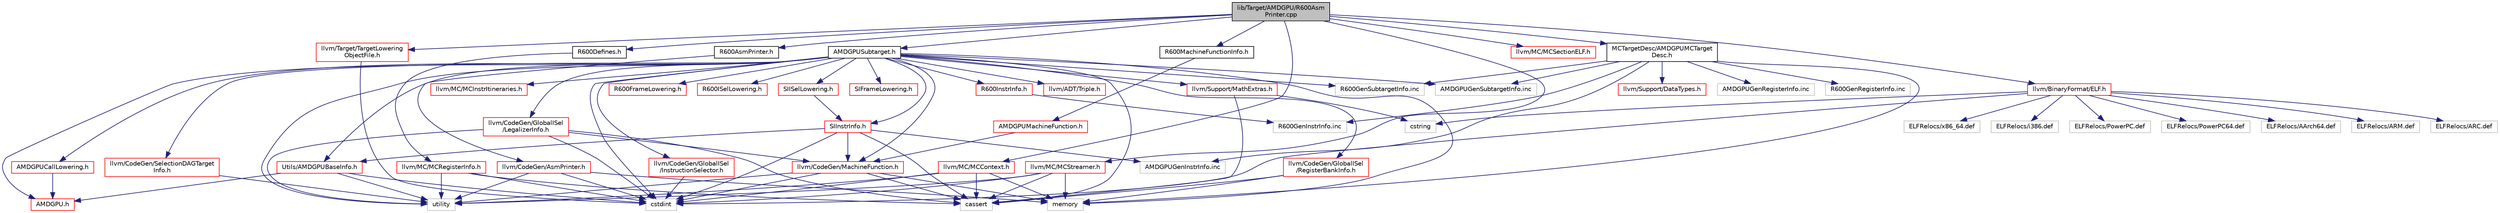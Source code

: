 digraph "lib/Target/AMDGPU/R600AsmPrinter.cpp"
{
 // LATEX_PDF_SIZE
  bgcolor="transparent";
  edge [fontname="Helvetica",fontsize="10",labelfontname="Helvetica",labelfontsize="10"];
  node [fontname="Helvetica",fontsize="10",shape="box"];
  Node1 [label="lib/Target/AMDGPU/R600Asm\lPrinter.cpp",height=0.2,width=0.4,color="black", fillcolor="grey75", style="filled", fontcolor="black",tooltip="The R600AsmPrinter is used to print both assembly string and also binary code."];
  Node1 -> Node2 [color="midnightblue",fontsize="10",style="solid",fontname="Helvetica"];
  Node2 [label="R600AsmPrinter.h",height=0.2,width=0.4,color="black",URL="$R600AsmPrinter_8h.html",tooltip="R600 Assembly printer class."];
  Node2 -> Node3 [color="midnightblue",fontsize="10",style="solid",fontname="Helvetica"];
  Node3 [label="llvm/CodeGen/AsmPrinter.h",height=0.2,width=0.4,color="red",URL="$AsmPrinter_8h.html",tooltip=" "];
  Node3 -> Node48 [color="midnightblue",fontsize="10",style="solid",fontname="Helvetica"];
  Node48 [label="cstdint",height=0.2,width=0.4,color="grey75",tooltip=" "];
  Node3 -> Node29 [color="midnightblue",fontsize="10",style="solid",fontname="Helvetica"];
  Node29 [label="memory",height=0.2,width=0.4,color="grey75",tooltip=" "];
  Node3 -> Node27 [color="midnightblue",fontsize="10",style="solid",fontname="Helvetica"];
  Node27 [label="utility",height=0.2,width=0.4,color="grey75",tooltip=" "];
  Node1 -> Node216 [color="midnightblue",fontsize="10",style="solid",fontname="Helvetica"];
  Node216 [label="AMDGPUSubtarget.h",height=0.2,width=0.4,color="black",URL="$AMDGPUSubtarget_8h.html",tooltip="AMDGPU specific subclass of TargetSubtarget."];
  Node216 -> Node217 [color="midnightblue",fontsize="10",style="solid",fontname="Helvetica"];
  Node217 [label="AMDGPU.h",height=0.2,width=0.4,color="red",URL="$AMDGPU_8h.html",tooltip=" "];
  Node216 -> Node221 [color="midnightblue",fontsize="10",style="solid",fontname="Helvetica"];
  Node221 [label="AMDGPUCallLowering.h",height=0.2,width=0.4,color="red",URL="$AMDGPUCallLowering_8h.html",tooltip="This file describes how to lower LLVM calls to machine code calls."];
  Node221 -> Node217 [color="midnightblue",fontsize="10",style="solid",fontname="Helvetica"];
  Node216 -> Node227 [color="midnightblue",fontsize="10",style="solid",fontname="Helvetica"];
  Node227 [label="R600FrameLowering.h",height=0.2,width=0.4,color="red",URL="$R600FrameLowering_8h.html",tooltip=" "];
  Node216 -> Node230 [color="midnightblue",fontsize="10",style="solid",fontname="Helvetica"];
  Node230 [label="R600ISelLowering.h",height=0.2,width=0.4,color="red",URL="$R600ISelLowering_8h.html",tooltip="R600 DAG Lowering interface definition."];
  Node216 -> Node256 [color="midnightblue",fontsize="10",style="solid",fontname="Helvetica"];
  Node256 [label="R600InstrInfo.h",height=0.2,width=0.4,color="red",URL="$R600InstrInfo_8h.html",tooltip="Interface definition for R600InstrInfo."];
  Node256 -> Node283 [color="midnightblue",fontsize="10",style="solid",fontname="Helvetica"];
  Node283 [label="R600GenInstrInfo.inc",height=0.2,width=0.4,color="grey75",tooltip=" "];
  Node216 -> Node284 [color="midnightblue",fontsize="10",style="solid",fontname="Helvetica"];
  Node284 [label="SIFrameLowering.h",height=0.2,width=0.4,color="red",URL="$SIFrameLowering_8h.html",tooltip=" "];
  Node216 -> Node285 [color="midnightblue",fontsize="10",style="solid",fontname="Helvetica"];
  Node285 [label="SIISelLowering.h",height=0.2,width=0.4,color="red",URL="$SIISelLowering_8h.html",tooltip="SI DAG Lowering interface definition."];
  Node285 -> Node287 [color="midnightblue",fontsize="10",style="solid",fontname="Helvetica"];
  Node287 [label="SIInstrInfo.h",height=0.2,width=0.4,color="red",URL="$SIInstrInfo_8h.html",tooltip="Interface definition for SIInstrInfo."];
  Node287 -> Node289 [color="midnightblue",fontsize="10",style="solid",fontname="Helvetica"];
  Node289 [label="Utils/AMDGPUBaseInfo.h",height=0.2,width=0.4,color="red",URL="$AMDGPUBaseInfo_8h.html",tooltip=" "];
  Node289 -> Node217 [color="midnightblue",fontsize="10",style="solid",fontname="Helvetica"];
  Node289 -> Node48 [color="midnightblue",fontsize="10",style="solid",fontname="Helvetica"];
  Node289 -> Node27 [color="midnightblue",fontsize="10",style="solid",fontname="Helvetica"];
  Node287 -> Node65 [color="midnightblue",fontsize="10",style="solid",fontname="Helvetica"];
  Node65 [label="llvm/CodeGen/MachineFunction.h",height=0.2,width=0.4,color="red",URL="$MachineFunction_8h.html",tooltip=" "];
  Node65 -> Node28 [color="midnightblue",fontsize="10",style="solid",fontname="Helvetica"];
  Node28 [label="cassert",height=0.2,width=0.4,color="grey75",tooltip=" "];
  Node65 -> Node48 [color="midnightblue",fontsize="10",style="solid",fontname="Helvetica"];
  Node65 -> Node29 [color="midnightblue",fontsize="10",style="solid",fontname="Helvetica"];
  Node65 -> Node27 [color="midnightblue",fontsize="10",style="solid",fontname="Helvetica"];
  Node287 -> Node28 [color="midnightblue",fontsize="10",style="solid",fontname="Helvetica"];
  Node287 -> Node48 [color="midnightblue",fontsize="10",style="solid",fontname="Helvetica"];
  Node287 -> Node307 [color="midnightblue",fontsize="10",style="solid",fontname="Helvetica"];
  Node307 [label="AMDGPUGenInstrInfo.inc",height=0.2,width=0.4,color="grey75",tooltip=" "];
  Node216 -> Node287 [color="midnightblue",fontsize="10",style="solid",fontname="Helvetica"];
  Node216 -> Node289 [color="midnightblue",fontsize="10",style="solid",fontname="Helvetica"];
  Node216 -> Node78 [color="midnightblue",fontsize="10",style="solid",fontname="Helvetica"];
  Node78 [label="llvm/ADT/Triple.h",height=0.2,width=0.4,color="red",URL="$Triple_8h.html",tooltip=" "];
  Node216 -> Node308 [color="midnightblue",fontsize="10",style="solid",fontname="Helvetica"];
  Node308 [label="llvm/CodeGen/GlobalISel\l/InstructionSelector.h",height=0.2,width=0.4,color="red",URL="$InstructionSelector_8h.html",tooltip=" "];
  Node308 -> Node48 [color="midnightblue",fontsize="10",style="solid",fontname="Helvetica"];
  Node216 -> Node310 [color="midnightblue",fontsize="10",style="solid",fontname="Helvetica"];
  Node310 [label="llvm/CodeGen/GlobalISel\l/LegalizerInfo.h",height=0.2,width=0.4,color="red",URL="$LegalizerInfo_8h.html",tooltip=" "];
  Node310 -> Node65 [color="midnightblue",fontsize="10",style="solid",fontname="Helvetica"];
  Node310 -> Node28 [color="midnightblue",fontsize="10",style="solid",fontname="Helvetica"];
  Node310 -> Node48 [color="midnightblue",fontsize="10",style="solid",fontname="Helvetica"];
  Node310 -> Node27 [color="midnightblue",fontsize="10",style="solid",fontname="Helvetica"];
  Node216 -> Node313 [color="midnightblue",fontsize="10",style="solid",fontname="Helvetica"];
  Node313 [label="llvm/CodeGen/GlobalISel\l/RegisterBankInfo.h",height=0.2,width=0.4,color="red",URL="$RegisterBankInfo_8h.html",tooltip=" "];
  Node313 -> Node28 [color="midnightblue",fontsize="10",style="solid",fontname="Helvetica"];
  Node313 -> Node29 [color="midnightblue",fontsize="10",style="solid",fontname="Helvetica"];
  Node216 -> Node65 [color="midnightblue",fontsize="10",style="solid",fontname="Helvetica"];
  Node216 -> Node314 [color="midnightblue",fontsize="10",style="solid",fontname="Helvetica"];
  Node314 [label="llvm/CodeGen/SelectionDAGTarget\lInfo.h",height=0.2,width=0.4,color="red",URL="$SelectionDAGTargetInfo_8h.html",tooltip=" "];
  Node314 -> Node27 [color="midnightblue",fontsize="10",style="solid",fontname="Helvetica"];
  Node216 -> Node273 [color="midnightblue",fontsize="10",style="solid",fontname="Helvetica"];
  Node273 [label="llvm/MC/MCInstrItineraries.h",height=0.2,width=0.4,color="red",URL="$MCInstrItineraries_8h.html",tooltip=" "];
  Node216 -> Node35 [color="midnightblue",fontsize="10",style="solid",fontname="Helvetica"];
  Node35 [label="llvm/Support/MathExtras.h",height=0.2,width=0.4,color="red",URL="$MathExtras_8h.html",tooltip=" "];
  Node35 -> Node28 [color="midnightblue",fontsize="10",style="solid",fontname="Helvetica"];
  Node35 -> Node39 [color="midnightblue",fontsize="10",style="solid",fontname="Helvetica"];
  Node39 [label="cstring",height=0.2,width=0.4,color="grey75",tooltip=" "];
  Node216 -> Node28 [color="midnightblue",fontsize="10",style="solid",fontname="Helvetica"];
  Node216 -> Node48 [color="midnightblue",fontsize="10",style="solid",fontname="Helvetica"];
  Node216 -> Node29 [color="midnightblue",fontsize="10",style="solid",fontname="Helvetica"];
  Node216 -> Node27 [color="midnightblue",fontsize="10",style="solid",fontname="Helvetica"];
  Node216 -> Node315 [color="midnightblue",fontsize="10",style="solid",fontname="Helvetica"];
  Node315 [label="AMDGPUGenSubtargetInfo.inc",height=0.2,width=0.4,color="grey75",tooltip=" "];
  Node216 -> Node316 [color="midnightblue",fontsize="10",style="solid",fontname="Helvetica"];
  Node316 [label="R600GenSubtargetInfo.inc",height=0.2,width=0.4,color="grey75",tooltip=" "];
  Node1 -> Node317 [color="midnightblue",fontsize="10",style="solid",fontname="Helvetica"];
  Node317 [label="R600Defines.h",height=0.2,width=0.4,color="black",URL="$R600Defines_8h.html",tooltip=" "];
  Node317 -> Node187 [color="midnightblue",fontsize="10",style="solid",fontname="Helvetica"];
  Node187 [label="llvm/MC/MCRegisterInfo.h",height=0.2,width=0.4,color="red",URL="$MCRegisterInfo_8h.html",tooltip=" "];
  Node187 -> Node28 [color="midnightblue",fontsize="10",style="solid",fontname="Helvetica"];
  Node187 -> Node48 [color="midnightblue",fontsize="10",style="solid",fontname="Helvetica"];
  Node187 -> Node27 [color="midnightblue",fontsize="10",style="solid",fontname="Helvetica"];
  Node1 -> Node318 [color="midnightblue",fontsize="10",style="solid",fontname="Helvetica"];
  Node318 [label="R600MachineFunctionInfo.h",height=0.2,width=0.4,color="black",URL="$R600MachineFunctionInfo_8h.html",tooltip=" "];
  Node318 -> Node319 [color="midnightblue",fontsize="10",style="solid",fontname="Helvetica"];
  Node319 [label="AMDGPUMachineFunction.h",height=0.2,width=0.4,color="red",URL="$AMDGPUMachineFunction_8h.html",tooltip=" "];
  Node319 -> Node65 [color="midnightblue",fontsize="10",style="solid",fontname="Helvetica"];
  Node1 -> Node320 [color="midnightblue",fontsize="10",style="solid",fontname="Helvetica"];
  Node320 [label="MCTargetDesc/AMDGPUMCTarget\lDesc.h",height=0.2,width=0.4,color="black",URL="$AMDGPUMCTargetDesc_8h.html",tooltip="Provides AMDGPU specific target descriptions."];
  Node320 -> Node9 [color="midnightblue",fontsize="10",style="solid",fontname="Helvetica"];
  Node9 [label="llvm/Support/DataTypes.h",height=0.2,width=0.4,color="red",URL="$llvm_2Support_2DataTypes_8h.html",tooltip=" "];
  Node320 -> Node29 [color="midnightblue",fontsize="10",style="solid",fontname="Helvetica"];
  Node320 -> Node304 [color="midnightblue",fontsize="10",style="solid",fontname="Helvetica"];
  Node304 [label="AMDGPUGenRegisterInfo.inc",height=0.2,width=0.4,color="grey75",tooltip=" "];
  Node320 -> Node258 [color="midnightblue",fontsize="10",style="solid",fontname="Helvetica"];
  Node258 [label="R600GenRegisterInfo.inc",height=0.2,width=0.4,color="grey75",tooltip=" "];
  Node320 -> Node307 [color="midnightblue",fontsize="10",style="solid",fontname="Helvetica"];
  Node320 -> Node283 [color="midnightblue",fontsize="10",style="solid",fontname="Helvetica"];
  Node320 -> Node315 [color="midnightblue",fontsize="10",style="solid",fontname="Helvetica"];
  Node320 -> Node316 [color="midnightblue",fontsize="10",style="solid",fontname="Helvetica"];
  Node1 -> Node321 [color="midnightblue",fontsize="10",style="solid",fontname="Helvetica"];
  Node321 [label="llvm/BinaryFormat/ELF.h",height=0.2,width=0.4,color="red",URL="$BinaryFormat_2ELF_8h.html",tooltip=" "];
  Node321 -> Node48 [color="midnightblue",fontsize="10",style="solid",fontname="Helvetica"];
  Node321 -> Node39 [color="midnightblue",fontsize="10",style="solid",fontname="Helvetica"];
  Node321 -> Node322 [color="midnightblue",fontsize="10",style="solid",fontname="Helvetica"];
  Node322 [label="ELFRelocs/x86_64.def",height=0.2,width=0.4,color="grey75",tooltip=" "];
  Node321 -> Node323 [color="midnightblue",fontsize="10",style="solid",fontname="Helvetica"];
  Node323 [label="ELFRelocs/i386.def",height=0.2,width=0.4,color="grey75",tooltip=" "];
  Node321 -> Node324 [color="midnightblue",fontsize="10",style="solid",fontname="Helvetica"];
  Node324 [label="ELFRelocs/PowerPC.def",height=0.2,width=0.4,color="grey75",tooltip=" "];
  Node321 -> Node325 [color="midnightblue",fontsize="10",style="solid",fontname="Helvetica"];
  Node325 [label="ELFRelocs/PowerPC64.def",height=0.2,width=0.4,color="grey75",tooltip=" "];
  Node321 -> Node326 [color="midnightblue",fontsize="10",style="solid",fontname="Helvetica"];
  Node326 [label="ELFRelocs/AArch64.def",height=0.2,width=0.4,color="grey75",tooltip=" "];
  Node321 -> Node327 [color="midnightblue",fontsize="10",style="solid",fontname="Helvetica"];
  Node327 [label="ELFRelocs/ARM.def",height=0.2,width=0.4,color="grey75",tooltip=" "];
  Node321 -> Node328 [color="midnightblue",fontsize="10",style="solid",fontname="Helvetica"];
  Node328 [label="ELFRelocs/ARC.def",height=0.2,width=0.4,color="grey75",tooltip=" "];
  Node1 -> Node340 [color="midnightblue",fontsize="10",style="solid",fontname="Helvetica"];
  Node340 [label="llvm/MC/MCContext.h",height=0.2,width=0.4,color="red",URL="$MCContext_8h.html",tooltip=" "];
  Node340 -> Node28 [color="midnightblue",fontsize="10",style="solid",fontname="Helvetica"];
  Node340 -> Node48 [color="midnightblue",fontsize="10",style="solid",fontname="Helvetica"];
  Node340 -> Node29 [color="midnightblue",fontsize="10",style="solid",fontname="Helvetica"];
  Node340 -> Node27 [color="midnightblue",fontsize="10",style="solid",fontname="Helvetica"];
  Node1 -> Node346 [color="midnightblue",fontsize="10",style="solid",fontname="Helvetica"];
  Node346 [label="llvm/MC/MCSectionELF.h",height=0.2,width=0.4,color="red",URL="$MCSectionELF_8h.html",tooltip=" "];
  Node1 -> Node348 [color="midnightblue",fontsize="10",style="solid",fontname="Helvetica"];
  Node348 [label="llvm/MC/MCStreamer.h",height=0.2,width=0.4,color="red",URL="$MCStreamer_8h.html",tooltip=" "];
  Node348 -> Node28 [color="midnightblue",fontsize="10",style="solid",fontname="Helvetica"];
  Node348 -> Node48 [color="midnightblue",fontsize="10",style="solid",fontname="Helvetica"];
  Node348 -> Node29 [color="midnightblue",fontsize="10",style="solid",fontname="Helvetica"];
  Node348 -> Node27 [color="midnightblue",fontsize="10",style="solid",fontname="Helvetica"];
  Node1 -> Node353 [color="midnightblue",fontsize="10",style="solid",fontname="Helvetica"];
  Node353 [label="llvm/Target/TargetLowering\lObjectFile.h",height=0.2,width=0.4,color="red",URL="$TargetLoweringObjectFile_8h.html",tooltip=" "];
  Node353 -> Node48 [color="midnightblue",fontsize="10",style="solid",fontname="Helvetica"];
}
